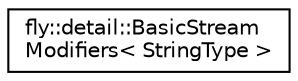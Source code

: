 digraph "Graphical Class Hierarchy"
{
 // LATEX_PDF_SIZE
  edge [fontname="Helvetica",fontsize="10",labelfontname="Helvetica",labelfontsize="10"];
  node [fontname="Helvetica",fontsize="10",shape=record];
  rankdir="LR";
  Node0 [label="fly::detail::BasicStream\lModifiers\< StringType \>",height=0.2,width=0.4,color="black", fillcolor="white", style="filled",URL="$classfly_1_1detail_1_1_basic_stream_modifiers.html",tooltip=" "];
}
